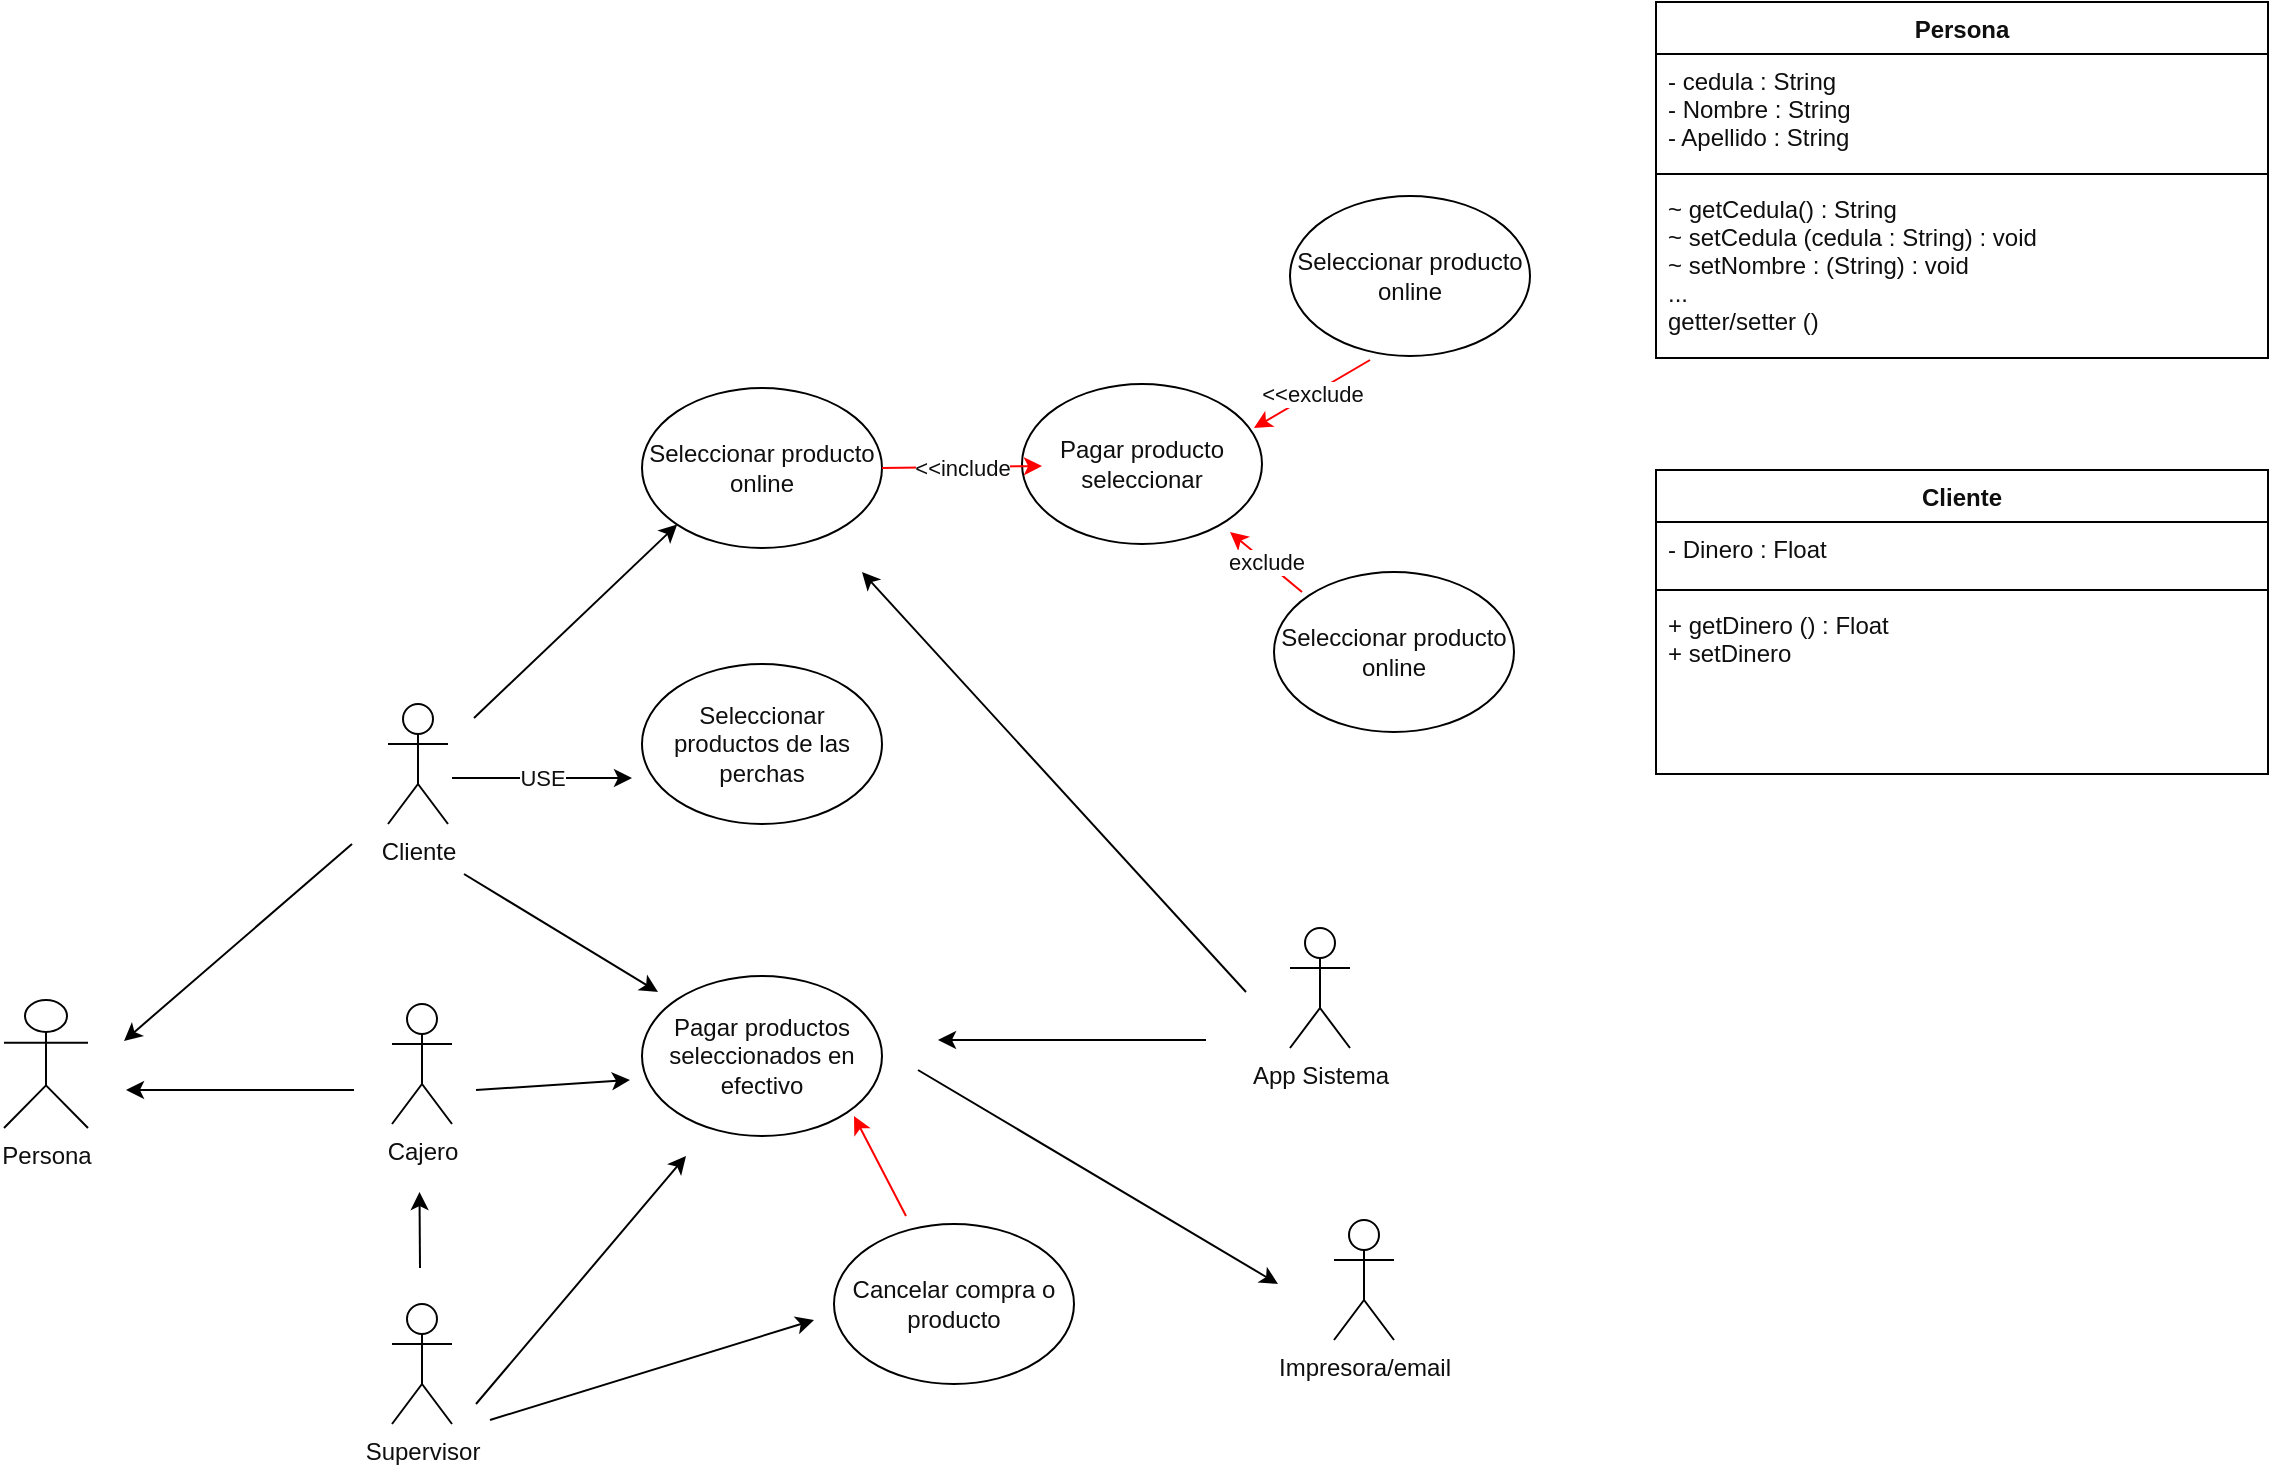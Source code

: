 <mxfile>
    <diagram id="s9sfHroiZnZ5GVNHJ2E8" name="Página-1">
        <mxGraphModel dx="1568" dy="1408" grid="0" gridSize="10" guides="1" tooltips="1" connect="1" arrows="1" fold="1" page="1" pageScale="1" pageWidth="827" pageHeight="1169" background="#ffffff" math="0" shadow="0">
            <root>
                <mxCell id="0"/>
                <mxCell id="1" parent="0"/>
                <mxCell id="2" value="&lt;font color=&quot;#0f0f0f&quot;&gt;Persona&lt;/font&gt;" style="shape=umlActor;verticalLabelPosition=bottom;verticalAlign=top;html=1;outlineConnect=0;strokeColor=#030303;" vertex="1" parent="1">
                    <mxGeometry x="34" y="542" width="42" height="64" as="geometry"/>
                </mxCell>
                <mxCell id="5" value="Cliente" style="shape=umlActor;verticalLabelPosition=bottom;verticalAlign=top;html=1;outlineConnect=0;strokeColor=#030303;fontColor=#0F0F0F;" vertex="1" parent="1">
                    <mxGeometry x="226" y="394" width="30" height="60" as="geometry"/>
                </mxCell>
                <mxCell id="6" value="Cajero" style="shape=umlActor;verticalLabelPosition=bottom;verticalAlign=top;html=1;outlineConnect=0;strokeColor=#030303;fontColor=#0F0F0F;" vertex="1" parent="1">
                    <mxGeometry x="228" y="544" width="30" height="60" as="geometry"/>
                </mxCell>
                <mxCell id="7" value="Supervisor" style="shape=umlActor;verticalLabelPosition=bottom;verticalAlign=top;html=1;outlineConnect=0;strokeColor=#030303;fontColor=#0F0F0F;" vertex="1" parent="1">
                    <mxGeometry x="228" y="694" width="30" height="60" as="geometry"/>
                </mxCell>
                <mxCell id="12" value="" style="endArrow=classic;html=1;fontColor=#0F0F0F;strokeColor=#000000;" edge="1" parent="1">
                    <mxGeometry width="50" height="50" relative="1" as="geometry">
                        <mxPoint x="208" y="464" as="sourcePoint"/>
                        <mxPoint x="94" y="562.5" as="targetPoint"/>
                    </mxGeometry>
                </mxCell>
                <mxCell id="13" value="" style="endArrow=classic;html=1;fontColor=#0F0F0F;strokeColor=#000000;" edge="1" parent="1">
                    <mxGeometry width="50" height="50" relative="1" as="geometry">
                        <mxPoint x="209" y="587" as="sourcePoint"/>
                        <mxPoint x="95" y="587.0" as="targetPoint"/>
                    </mxGeometry>
                </mxCell>
                <mxCell id="15" value="" style="endArrow=classic;html=1;fontColor=#0F0F0F;strokeColor=#000000;" edge="1" parent="1">
                    <mxGeometry width="50" height="50" relative="1" as="geometry">
                        <mxPoint x="242" y="676" as="sourcePoint"/>
                        <mxPoint x="241.75" y="638" as="targetPoint"/>
                    </mxGeometry>
                </mxCell>
                <mxCell id="16" value="Seleccionar producto online" style="ellipse;whiteSpace=wrap;html=1;strokeColor=#000000;fontColor=#0F0F0F;fillColor=#FFFFFF;" vertex="1" parent="1">
                    <mxGeometry x="353" y="236" width="120" height="80" as="geometry"/>
                </mxCell>
                <mxCell id="17" value="Seleccionar productos de las perchas" style="ellipse;whiteSpace=wrap;html=1;strokeColor=#000000;fontColor=#0F0F0F;fillColor=#FFFFFF;" vertex="1" parent="1">
                    <mxGeometry x="353" y="374" width="120" height="80" as="geometry"/>
                </mxCell>
                <mxCell id="18" value="Pagar productos seleccionados en efectivo" style="ellipse;whiteSpace=wrap;html=1;strokeColor=#000000;fontColor=#0F0F0F;fillColor=#FFFFFF;" vertex="1" parent="1">
                    <mxGeometry x="353" y="530" width="120" height="80" as="geometry"/>
                </mxCell>
                <mxCell id="19" value="Cancelar compra o producto" style="ellipse;whiteSpace=wrap;html=1;strokeColor=#000000;fontColor=#0F0F0F;fillColor=#FFFFFF;" vertex="1" parent="1">
                    <mxGeometry x="449" y="654" width="120" height="80" as="geometry"/>
                </mxCell>
                <mxCell id="20" value="Pagar producto seleccionar" style="ellipse;whiteSpace=wrap;html=1;strokeColor=#000000;fontColor=#0F0F0F;fillColor=#FFFFFF;" vertex="1" parent="1">
                    <mxGeometry x="543" y="234" width="120" height="80" as="geometry"/>
                </mxCell>
                <mxCell id="21" value="Seleccionar producto online" style="ellipse;whiteSpace=wrap;html=1;strokeColor=#000000;fontColor=#0F0F0F;fillColor=#FFFFFF;" vertex="1" parent="1">
                    <mxGeometry x="677" y="140" width="120" height="80" as="geometry"/>
                </mxCell>
                <mxCell id="22" value="Seleccionar producto online" style="ellipse;whiteSpace=wrap;html=1;strokeColor=#000000;fontColor=#0F0F0F;fillColor=#FFFFFF;" vertex="1" parent="1">
                    <mxGeometry x="669" y="328" width="120" height="80" as="geometry"/>
                </mxCell>
                <mxCell id="25" value="" style="endArrow=classic;html=1;strokeColor=#000000;fontColor=#0F0F0F;entryX=0;entryY=1;entryDx=0;entryDy=0;" edge="1" parent="1" target="16">
                    <mxGeometry width="50" height="50" relative="1" as="geometry">
                        <mxPoint x="269" y="401" as="sourcePoint"/>
                        <mxPoint x="319" y="351" as="targetPoint"/>
                    </mxGeometry>
                </mxCell>
                <mxCell id="26" value="&lt;span style=&quot;background-color: rgb(255, 255, 255);&quot;&gt;USE&lt;/span&gt;" style="endArrow=classic;html=1;strokeColor=#000000;fontColor=#0F0F0F;" edge="1" parent="1">
                    <mxGeometry width="50" height="50" relative="1" as="geometry">
                        <mxPoint x="258" y="431" as="sourcePoint"/>
                        <mxPoint x="348" y="431" as="targetPoint"/>
                    </mxGeometry>
                </mxCell>
                <mxCell id="28" value="" style="endArrow=classic;html=1;labelBackgroundColor=#FFFFFF;strokeColor=#000000;fontColor=#0F0F0F;" edge="1" parent="1">
                    <mxGeometry width="50" height="50" relative="1" as="geometry">
                        <mxPoint x="264" y="479" as="sourcePoint"/>
                        <mxPoint x="361" y="538" as="targetPoint"/>
                    </mxGeometry>
                </mxCell>
                <mxCell id="29" value="" style="endArrow=classic;html=1;labelBackgroundColor=#FFFFFF;strokeColor=#000000;fontColor=#0F0F0F;" edge="1" parent="1">
                    <mxGeometry width="50" height="50" relative="1" as="geometry">
                        <mxPoint x="270" y="587" as="sourcePoint"/>
                        <mxPoint x="347" y="582" as="targetPoint"/>
                    </mxGeometry>
                </mxCell>
                <mxCell id="30" value="" style="endArrow=classic;html=1;labelBackgroundColor=#FFFFFF;strokeColor=#000000;fontColor=#0F0F0F;" edge="1" parent="1">
                    <mxGeometry width="50" height="50" relative="1" as="geometry">
                        <mxPoint x="270" y="744" as="sourcePoint"/>
                        <mxPoint x="375" y="620" as="targetPoint"/>
                    </mxGeometry>
                </mxCell>
                <mxCell id="31" value="" style="endArrow=classic;html=1;labelBackgroundColor=#FFFFFF;strokeColor=#000000;fontColor=#0F0F0F;" edge="1" parent="1">
                    <mxGeometry width="50" height="50" relative="1" as="geometry">
                        <mxPoint x="277" y="752" as="sourcePoint"/>
                        <mxPoint x="439" y="702" as="targetPoint"/>
                    </mxGeometry>
                </mxCell>
                <mxCell id="32" value="App Sistema" style="shape=umlActor;verticalLabelPosition=bottom;verticalAlign=top;html=1;outlineConnect=0;strokeColor=#000000;fontColor=#0F0F0F;fillColor=#FFFFFF;" vertex="1" parent="1">
                    <mxGeometry x="677" y="506" width="30" height="60" as="geometry"/>
                </mxCell>
                <mxCell id="33" value="Impresora/email" style="shape=umlActor;verticalLabelPosition=bottom;verticalAlign=top;html=1;outlineConnect=0;strokeColor=#000000;fontColor=#0F0F0F;fillColor=#FFFFFF;" vertex="1" parent="1">
                    <mxGeometry x="699" y="652" width="30" height="60" as="geometry"/>
                </mxCell>
                <mxCell id="34" value="" style="endArrow=classic;html=1;labelBackgroundColor=#FFFFFF;strokeColor=#FF0000;fontColor=#0F0F0F;" edge="1" parent="1">
                    <mxGeometry width="50" height="50" relative="1" as="geometry">
                        <mxPoint x="485" y="650" as="sourcePoint"/>
                        <mxPoint x="459" y="600" as="targetPoint"/>
                    </mxGeometry>
                </mxCell>
                <mxCell id="35" value="&amp;lt;&amp;lt;exclude" style="endArrow=classic;html=1;labelBackgroundColor=#FFFFFF;strokeColor=#FF0000;fontColor=#0F0F0F;" edge="1" parent="1">
                    <mxGeometry width="50" height="50" relative="1" as="geometry">
                        <mxPoint x="717" y="222" as="sourcePoint"/>
                        <mxPoint x="659" y="256" as="targetPoint"/>
                    </mxGeometry>
                </mxCell>
                <mxCell id="37" value="exclude" style="endArrow=classic;html=1;labelBackgroundColor=#FFFFFF;strokeColor=#FF0000;fontColor=#0F0F0F;" edge="1" parent="1">
                    <mxGeometry width="50" height="50" relative="1" as="geometry">
                        <mxPoint x="683" y="338" as="sourcePoint"/>
                        <mxPoint x="647" y="308" as="targetPoint"/>
                    </mxGeometry>
                </mxCell>
                <mxCell id="38" value="&amp;lt;&amp;lt;include" style="endArrow=classic;html=1;labelBackgroundColor=#FFFFFF;strokeColor=#FF0000;fontColor=#0F0F0F;exitX=1;exitY=0.5;exitDx=0;exitDy=0;" edge="1" parent="1" source="16">
                    <mxGeometry width="50" height="50" relative="1" as="geometry">
                        <mxPoint x="484" y="274.75" as="sourcePoint"/>
                        <mxPoint x="553" y="275" as="targetPoint"/>
                    </mxGeometry>
                </mxCell>
                <mxCell id="39" value="" style="endArrow=classic;html=1;labelBackgroundColor=#FFFFFF;strokeColor=#000000;fontColor=#0F0F0F;" edge="1" parent="1">
                    <mxGeometry width="50" height="50" relative="1" as="geometry">
                        <mxPoint x="655" y="538" as="sourcePoint"/>
                        <mxPoint x="463" y="328" as="targetPoint"/>
                    </mxGeometry>
                </mxCell>
                <mxCell id="40" value="" style="endArrow=classic;html=1;labelBackgroundColor=#FFFFFF;strokeColor=#000000;fontColor=#0F0F0F;" edge="1" parent="1">
                    <mxGeometry width="50" height="50" relative="1" as="geometry">
                        <mxPoint x="635" y="562" as="sourcePoint"/>
                        <mxPoint x="501" y="562" as="targetPoint"/>
                    </mxGeometry>
                </mxCell>
                <mxCell id="41" value="" style="endArrow=classic;html=1;labelBackgroundColor=#FFFFFF;strokeColor=#000000;fontColor=#0F0F0F;" edge="1" parent="1">
                    <mxGeometry width="50" height="50" relative="1" as="geometry">
                        <mxPoint x="491" y="577" as="sourcePoint"/>
                        <mxPoint x="671" y="684" as="targetPoint"/>
                    </mxGeometry>
                </mxCell>
                <mxCell id="42" value="Persona&#10;" style="swimlane;fontStyle=1;align=center;verticalAlign=top;childLayout=stackLayout;horizontal=1;startSize=26;horizontalStack=0;resizeParent=1;resizeParentMax=0;resizeLast=0;collapsible=1;marginBottom=0;strokeColor=#000000;fontColor=#0F0F0F;fillColor=#FFFFFF;" vertex="1" parent="1">
                    <mxGeometry x="860" y="43" width="306" height="178" as="geometry"/>
                </mxCell>
                <mxCell id="43" value="- cedula : String &#10;- Nombre : String &#10;- Apellido : String " style="text;strokeColor=none;fillColor=none;align=left;verticalAlign=top;spacingLeft=4;spacingRight=4;overflow=hidden;rotatable=0;points=[[0,0.5],[1,0.5]];portConstraint=eastwest;fontColor=#0F0F0F;" vertex="1" parent="42">
                    <mxGeometry y="26" width="306" height="56" as="geometry"/>
                </mxCell>
                <mxCell id="44" value="" style="line;strokeWidth=1;fillColor=none;align=left;verticalAlign=middle;spacingTop=-1;spacingLeft=3;spacingRight=3;rotatable=0;labelPosition=right;points=[];portConstraint=eastwest;strokeColor=inherit;fontColor=#0F0F0F;" vertex="1" parent="42">
                    <mxGeometry y="82" width="306" height="8" as="geometry"/>
                </mxCell>
                <mxCell id="45" value="~ getCedula() : String &#10;~ setCedula (cedula : String) : void &#10;~ setNombre : (String) : void &#10;...&#10;getter/setter ()" style="text;strokeColor=none;fillColor=none;align=left;verticalAlign=top;spacingLeft=4;spacingRight=4;overflow=hidden;rotatable=0;points=[[0,0.5],[1,0.5]];portConstraint=eastwest;fontColor=#0F0F0F;" vertex="1" parent="42">
                    <mxGeometry y="90" width="306" height="88" as="geometry"/>
                </mxCell>
                <mxCell id="46" value="Cliente" style="swimlane;fontStyle=1;align=center;verticalAlign=top;childLayout=stackLayout;horizontal=1;startSize=26;horizontalStack=0;resizeParent=1;resizeParentMax=0;resizeLast=0;collapsible=1;marginBottom=0;strokeColor=#000000;fontColor=#0F0F0F;fillColor=#FFFFFF;" vertex="1" parent="1">
                    <mxGeometry x="860" y="277" width="306" height="152" as="geometry"/>
                </mxCell>
                <mxCell id="47" value="- Dinero : Float" style="text;strokeColor=none;fillColor=none;align=left;verticalAlign=top;spacingLeft=4;spacingRight=4;overflow=hidden;rotatable=0;points=[[0,0.5],[1,0.5]];portConstraint=eastwest;fontColor=#0F0F0F;" vertex="1" parent="46">
                    <mxGeometry y="26" width="306" height="30" as="geometry"/>
                </mxCell>
                <mxCell id="48" value="" style="line;strokeWidth=1;fillColor=none;align=left;verticalAlign=middle;spacingTop=-1;spacingLeft=3;spacingRight=3;rotatable=0;labelPosition=right;points=[];portConstraint=eastwest;strokeColor=inherit;fontColor=#0F0F0F;" vertex="1" parent="46">
                    <mxGeometry y="56" width="306" height="8" as="geometry"/>
                </mxCell>
                <mxCell id="49" value="+ getDinero () : Float &#10;+ setDinero " style="text;strokeColor=none;fillColor=none;align=left;verticalAlign=top;spacingLeft=4;spacingRight=4;overflow=hidden;rotatable=0;points=[[0,0.5],[1,0.5]];portConstraint=eastwest;fontColor=#0F0F0F;" vertex="1" parent="46">
                    <mxGeometry y="64" width="306" height="88" as="geometry"/>
                </mxCell>
            </root>
        </mxGraphModel>
    </diagram>
</mxfile>